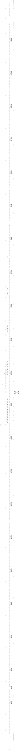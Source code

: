 digraph my_graph {
    rankdir=LR;
    size="8,5"
    node [shape = circle];
    1 -> 0 [label="1"];
    1 -> 6 [label="1"];
    1 -> 8 [label="1"];
    1 -> 10 [label="1"];
    1 -> 12 [label="1"];
    1 -> 14 [label="1"];
    1 -> 16 [label="1"];
    1 -> 18 [label="1"];
    1 -> 20 [label="1"];
    1 -> 22 [label="1"];
    1 -> 24 [label="1"];
    1 -> 26 [label="1"];
    1 -> 28 [label="1"];
    1 -> 30 [label="1"];
    1 -> 32 [label="1"];
    1 -> 34 [label="1"];
    1 -> 36 [label="1"];
    1 -> 38 [label="1"];
    1 -> 40 [label="1"];
    1 -> 42 [label="1"];
    1 -> 44 [label="1"];
    1 -> 46 [label="1"];
    0 -> 3 [label="1"];
    0 -> 5 [label="1"];
    0 -> 7 [label="1"];
    0 -> 9 [label="1"];
    0 -> 11 [label="1"];
    0 -> 13 [label="1"];
    0 -> 15 [label="1"];
    0 -> 17 [label="1"];
    0 -> 19 [label="1"];
    0 -> 21 [label="1"];
    0 -> 23 [label="1"];
    0 -> 25 [label="1"];
    0 -> 27 [label="1"];
    0 -> 29 [label="1"];
    0 -> 31 [label="1"];
    0 -> 33 [label="1"];
    0 -> 35 [label="1"];
    0 -> 37 [label="1"];
    0 -> 39 [label="1"];
    0 -> 41 [label="1"];
    0 -> 43 [label="1"];
    0 -> 45 [label="1"];
    4 -> 1 [label="1"];
    47 -> 4 [label="1"];
    2 -> 47 [label="1"];
    6 -> 47 [label="1"];
    8 -> 47 [label="1"];
    10 -> 47 [label="1"];
    12 -> 47 [label="1"];
    14 -> 47 [label="1"];
    16 -> 47 [label="1"];
    18 -> 47 [label="1"];
    20 -> 47 [label="1"];
    22 -> 47 [label="1"];
    24 -> 47 [label="1"];
    26 -> 47 [label="1"];
    28 -> 47 [label="1"];
    30 -> 47 [label="1"];
    32 -> 47 [label="1"];
    34 -> 47 [label="1"];
    36 -> 47 [label="1"];
    38 -> 47 [label="1"];
    40 -> 47 [label="1"];
    42 -> 47 [label="1"];
    44 -> 47 [label="1"];
    46 -> 47 [label="1"];
    3 -> 2 [label="1"];
    3 -> 6 [label="1"];
    3 -> 8 [label="1"];
    3 -> 10 [label="1"];
    3 -> 12 [label="1"];
    3 -> 14 [label="1"];
    3 -> 16 [label="1"];
    3 -> 18 [label="1"];
    3 -> 20 [label="1"];
    3 -> 22 [label="1"];
    3 -> 24 [label="1"];
    3 -> 26 [label="1"];
    3 -> 28 [label="1"];
    3 -> 30 [label="1"];
    3 -> 32 [label="1"];
    3 -> 34 [label="1"];
    3 -> 36 [label="1"];
    3 -> 38 [label="1"];
    3 -> 40 [label="1"];
    3 -> 42 [label="1"];
    3 -> 44 [label="1"];
    3 -> 46 [label="1"];
    5 -> 2 [label="1"];
    5 -> 4 [label="1"];
    5 -> 8 [label="1"];
    5 -> 10 [label="1"];
    5 -> 12 [label="1"];
    5 -> 14 [label="1"];
    5 -> 16 [label="1"];
    5 -> 18 [label="1"];
    5 -> 20 [label="1"];
    5 -> 22 [label="1"];
    5 -> 24 [label="1"];
    5 -> 26 [label="1"];
    5 -> 28 [label="1"];
    5 -> 30 [label="1"];
    5 -> 32 [label="1"];
    5 -> 34 [label="1"];
    5 -> 36 [label="1"];
    5 -> 38 [label="1"];
    5 -> 40 [label="1"];
    5 -> 42 [label="1"];
    5 -> 44 [label="1"];
    5 -> 46 [label="1"];
    7 -> 2 [label="1"];
    7 -> 4 [label="1"];
    7 -> 6 [label="1"];
    7 -> 10 [label="1"];
    7 -> 12 [label="1"];
    7 -> 14 [label="1"];
    7 -> 16 [label="1"];
    7 -> 18 [label="1"];
    7 -> 20 [label="1"];
    7 -> 22 [label="1"];
    7 -> 24 [label="1"];
    7 -> 26 [label="1"];
    7 -> 28 [label="1"];
    7 -> 30 [label="1"];
    7 -> 32 [label="1"];
    7 -> 34 [label="1"];
    7 -> 36 [label="1"];
    7 -> 38 [label="1"];
    7 -> 40 [label="1"];
    7 -> 42 [label="1"];
    7 -> 44 [label="1"];
    7 -> 46 [label="1"];
    9 -> 2 [label="1"];
    9 -> 4 [label="1"];
    9 -> 6 [label="1"];
    9 -> 8 [label="1"];
    9 -> 12 [label="1"];
    9 -> 14 [label="1"];
    9 -> 16 [label="1"];
    9 -> 18 [label="1"];
    9 -> 20 [label="1"];
    9 -> 22 [label="1"];
    9 -> 24 [label="1"];
    9 -> 26 [label="1"];
    9 -> 28 [label="1"];
    9 -> 30 [label="1"];
    9 -> 32 [label="1"];
    9 -> 34 [label="1"];
    9 -> 36 [label="1"];
    9 -> 38 [label="1"];
    9 -> 40 [label="1"];
    9 -> 42 [label="1"];
    9 -> 44 [label="1"];
    9 -> 46 [label="1"];
    11 -> 2 [label="1"];
    11 -> 4 [label="1"];
    11 -> 6 [label="1"];
    11 -> 8 [label="1"];
    11 -> 10 [label="1"];
    11 -> 14 [label="1"];
    11 -> 16 [label="1"];
    11 -> 18 [label="1"];
    11 -> 20 [label="1"];
    11 -> 22 [label="1"];
    11 -> 24 [label="1"];
    11 -> 26 [label="1"];
    11 -> 28 [label="1"];
    11 -> 30 [label="1"];
    11 -> 32 [label="1"];
    11 -> 34 [label="1"];
    11 -> 36 [label="1"];
    11 -> 38 [label="1"];
    11 -> 40 [label="1"];
    11 -> 42 [label="1"];
    11 -> 44 [label="1"];
    11 -> 46 [label="1"];
    13 -> 2 [label="1"];
    13 -> 4 [label="1"];
    13 -> 6 [label="1"];
    13 -> 8 [label="1"];
    13 -> 10 [label="1"];
    13 -> 12 [label="1"];
    13 -> 16 [label="1"];
    13 -> 18 [label="1"];
    13 -> 20 [label="1"];
    13 -> 22 [label="1"];
    13 -> 24 [label="1"];
    13 -> 26 [label="1"];
    13 -> 28 [label="1"];
    13 -> 30 [label="1"];
    13 -> 32 [label="1"];
    13 -> 34 [label="1"];
    13 -> 36 [label="1"];
    13 -> 38 [label="1"];
    13 -> 40 [label="1"];
    13 -> 42 [label="1"];
    13 -> 44 [label="1"];
    13 -> 46 [label="1"];
    15 -> 2 [label="1"];
    15 -> 4 [label="1"];
    15 -> 6 [label="1"];
    15 -> 8 [label="1"];
    15 -> 10 [label="1"];
    15 -> 12 [label="1"];
    15 -> 14 [label="1"];
    15 -> 18 [label="1"];
    15 -> 20 [label="1"];
    15 -> 22 [label="1"];
    15 -> 24 [label="1"];
    15 -> 26 [label="1"];
    15 -> 28 [label="1"];
    15 -> 30 [label="1"];
    15 -> 32 [label="1"];
    15 -> 34 [label="1"];
    15 -> 36 [label="1"];
    15 -> 38 [label="1"];
    15 -> 40 [label="1"];
    15 -> 42 [label="1"];
    15 -> 44 [label="1"];
    15 -> 46 [label="1"];
    17 -> 2 [label="1"];
    17 -> 4 [label="1"];
    17 -> 6 [label="1"];
    17 -> 8 [label="1"];
    17 -> 10 [label="1"];
    17 -> 12 [label="1"];
    17 -> 14 [label="1"];
    17 -> 16 [label="1"];
    17 -> 20 [label="1"];
    17 -> 22 [label="1"];
    17 -> 24 [label="1"];
    17 -> 26 [label="1"];
    17 -> 28 [label="1"];
    17 -> 30 [label="1"];
    17 -> 32 [label="1"];
    17 -> 34 [label="1"];
    17 -> 36 [label="1"];
    17 -> 38 [label="1"];
    17 -> 40 [label="1"];
    17 -> 42 [label="1"];
    17 -> 44 [label="1"];
    17 -> 46 [label="1"];
    19 -> 2 [label="1"];
    19 -> 4 [label="1"];
    19 -> 6 [label="1"];
    19 -> 8 [label="1"];
    19 -> 10 [label="1"];
    19 -> 12 [label="1"];
    19 -> 14 [label="1"];
    19 -> 16 [label="1"];
    19 -> 18 [label="1"];
    19 -> 22 [label="1"];
    19 -> 24 [label="1"];
    19 -> 26 [label="1"];
    19 -> 28 [label="1"];
    19 -> 30 [label="1"];
    19 -> 32 [label="1"];
    19 -> 34 [label="1"];
    19 -> 36 [label="1"];
    19 -> 38 [label="1"];
    19 -> 40 [label="1"];
    19 -> 42 [label="1"];
    19 -> 44 [label="1"];
    19 -> 46 [label="1"];
    21 -> 2 [label="1"];
    21 -> 4 [label="1"];
    21 -> 6 [label="1"];
    21 -> 8 [label="1"];
    21 -> 10 [label="1"];
    21 -> 12 [label="1"];
    21 -> 14 [label="1"];
    21 -> 16 [label="1"];
    21 -> 18 [label="1"];
    21 -> 20 [label="1"];
    21 -> 24 [label="1"];
    21 -> 26 [label="1"];
    21 -> 28 [label="1"];
    21 -> 30 [label="1"];
    21 -> 32 [label="1"];
    21 -> 34 [label="1"];
    21 -> 36 [label="1"];
    21 -> 38 [label="1"];
    21 -> 40 [label="1"];
    21 -> 42 [label="1"];
    21 -> 44 [label="1"];
    21 -> 46 [label="1"];
    23 -> 2 [label="1"];
    23 -> 4 [label="1"];
    23 -> 6 [label="1"];
    23 -> 8 [label="1"];
    23 -> 10 [label="1"];
    23 -> 12 [label="1"];
    23 -> 14 [label="1"];
    23 -> 16 [label="1"];
    23 -> 18 [label="1"];
    23 -> 20 [label="1"];
    23 -> 22 [label="1"];
    23 -> 26 [label="1"];
    23 -> 28 [label="1"];
    23 -> 30 [label="1"];
    23 -> 32 [label="1"];
    23 -> 34 [label="1"];
    23 -> 36 [label="1"];
    23 -> 38 [label="1"];
    23 -> 40 [label="1"];
    23 -> 42 [label="1"];
    23 -> 44 [label="1"];
    23 -> 46 [label="1"];
    25 -> 2 [label="1"];
    25 -> 4 [label="1"];
    25 -> 6 [label="1"];
    25 -> 8 [label="1"];
    25 -> 10 [label="1"];
    25 -> 12 [label="1"];
    25 -> 14 [label="1"];
    25 -> 16 [label="1"];
    25 -> 18 [label="1"];
    25 -> 20 [label="1"];
    25 -> 22 [label="1"];
    25 -> 24 [label="1"];
    25 -> 28 [label="1"];
    25 -> 30 [label="1"];
    25 -> 32 [label="1"];
    25 -> 34 [label="1"];
    25 -> 36 [label="1"];
    25 -> 38 [label="1"];
    25 -> 40 [label="1"];
    25 -> 42 [label="1"];
    25 -> 44 [label="1"];
    25 -> 46 [label="1"];
    27 -> 2 [label="1"];
    27 -> 4 [label="1"];
    27 -> 6 [label="1"];
    27 -> 8 [label="1"];
    27 -> 10 [label="1"];
    27 -> 12 [label="1"];
    27 -> 14 [label="1"];
    27 -> 16 [label="1"];
    27 -> 18 [label="1"];
    27 -> 20 [label="1"];
    27 -> 22 [label="1"];
    27 -> 24 [label="1"];
    27 -> 26 [label="1"];
    27 -> 30 [label="1"];
    27 -> 32 [label="1"];
    27 -> 34 [label="1"];
    27 -> 36 [label="1"];
    27 -> 38 [label="1"];
    27 -> 40 [label="1"];
    27 -> 42 [label="1"];
    27 -> 44 [label="1"];
    27 -> 46 [label="1"];
    29 -> 2 [label="1"];
    29 -> 4 [label="1"];
    29 -> 6 [label="1"];
    29 -> 8 [label="1"];
    29 -> 10 [label="1"];
    29 -> 12 [label="1"];
    29 -> 14 [label="1"];
    29 -> 16 [label="1"];
    29 -> 18 [label="1"];
    29 -> 20 [label="1"];
    29 -> 22 [label="1"];
    29 -> 24 [label="1"];
    29 -> 26 [label="1"];
    29 -> 28 [label="1"];
    29 -> 32 [label="1"];
    29 -> 34 [label="1"];
    29 -> 36 [label="1"];
    29 -> 38 [label="1"];
    29 -> 40 [label="1"];
    29 -> 42 [label="1"];
    29 -> 44 [label="1"];
    29 -> 46 [label="1"];
    31 -> 2 [label="1"];
    31 -> 4 [label="1"];
    31 -> 6 [label="1"];
    31 -> 8 [label="1"];
    31 -> 10 [label="1"];
    31 -> 12 [label="1"];
    31 -> 14 [label="1"];
    31 -> 16 [label="1"];
    31 -> 18 [label="1"];
    31 -> 20 [label="1"];
    31 -> 22 [label="1"];
    31 -> 24 [label="1"];
    31 -> 26 [label="1"];
    31 -> 28 [label="1"];
    31 -> 30 [label="1"];
    31 -> 34 [label="1"];
    31 -> 36 [label="1"];
    31 -> 38 [label="1"];
    31 -> 40 [label="1"];
    31 -> 42 [label="1"];
    31 -> 44 [label="1"];
    31 -> 46 [label="1"];
    33 -> 2 [label="1"];
    33 -> 4 [label="1"];
    33 -> 6 [label="1"];
    33 -> 8 [label="1"];
    33 -> 10 [label="1"];
    33 -> 12 [label="1"];
    33 -> 14 [label="1"];
    33 -> 16 [label="1"];
    33 -> 18 [label="1"];
    33 -> 20 [label="1"];
    33 -> 22 [label="1"];
    33 -> 24 [label="1"];
    33 -> 26 [label="1"];
    33 -> 28 [label="1"];
    33 -> 30 [label="1"];
    33 -> 32 [label="1"];
    33 -> 36 [label="1"];
    33 -> 38 [label="1"];
    33 -> 40 [label="1"];
    33 -> 42 [label="1"];
    33 -> 44 [label="1"];
    33 -> 46 [label="1"];
    35 -> 2 [label="1"];
    35 -> 4 [label="1"];
    35 -> 6 [label="1"];
    35 -> 8 [label="1"];
    35 -> 10 [label="1"];
    35 -> 12 [label="1"];
    35 -> 14 [label="1"];
    35 -> 16 [label="1"];
    35 -> 18 [label="1"];
    35 -> 20 [label="1"];
    35 -> 22 [label="1"];
    35 -> 24 [label="1"];
    35 -> 26 [label="1"];
    35 -> 28 [label="1"];
    35 -> 30 [label="1"];
    35 -> 32 [label="1"];
    35 -> 34 [label="1"];
    35 -> 38 [label="1"];
    35 -> 40 [label="1"];
    35 -> 42 [label="1"];
    35 -> 44 [label="1"];
    35 -> 46 [label="1"];
    37 -> 2 [label="1"];
    37 -> 4 [label="1"];
    37 -> 6 [label="1"];
    37 -> 8 [label="1"];
    37 -> 10 [label="1"];
    37 -> 12 [label="1"];
    37 -> 14 [label="1"];
    37 -> 16 [label="1"];
    37 -> 18 [label="1"];
    37 -> 20 [label="1"];
    37 -> 22 [label="1"];
    37 -> 24 [label="1"];
    37 -> 26 [label="1"];
    37 -> 28 [label="1"];
    37 -> 30 [label="1"];
    37 -> 32 [label="1"];
    37 -> 34 [label="1"];
    37 -> 36 [label="1"];
    37 -> 40 [label="1"];
    37 -> 42 [label="1"];
    37 -> 44 [label="1"];
    37 -> 46 [label="1"];
    39 -> 2 [label="1"];
    39 -> 4 [label="1"];
    39 -> 6 [label="1"];
    39 -> 8 [label="1"];
    39 -> 10 [label="1"];
    39 -> 12 [label="1"];
    39 -> 14 [label="1"];
    39 -> 16 [label="1"];
    39 -> 18 [label="1"];
    39 -> 20 [label="1"];
    39 -> 22 [label="1"];
    39 -> 24 [label="1"];
    39 -> 26 [label="1"];
    39 -> 28 [label="1"];
    39 -> 30 [label="1"];
    39 -> 32 [label="1"];
    39 -> 34 [label="1"];
    39 -> 36 [label="1"];
    39 -> 38 [label="1"];
    39 -> 42 [label="1"];
    39 -> 44 [label="1"];
    39 -> 46 [label="1"];
    41 -> 2 [label="1"];
    41 -> 4 [label="1"];
    41 -> 6 [label="1"];
    41 -> 8 [label="1"];
    41 -> 10 [label="1"];
    41 -> 12 [label="1"];
    41 -> 14 [label="1"];
    41 -> 16 [label="1"];
    41 -> 18 [label="1"];
    41 -> 20 [label="1"];
    41 -> 22 [label="1"];
    41 -> 24 [label="1"];
    41 -> 26 [label="1"];
    41 -> 28 [label="1"];
    41 -> 30 [label="1"];
    41 -> 32 [label="1"];
    41 -> 34 [label="1"];
    41 -> 36 [label="1"];
    41 -> 38 [label="1"];
    41 -> 40 [label="1"];
    41 -> 44 [label="1"];
    41 -> 46 [label="1"];
    43 -> 2 [label="1"];
    43 -> 4 [label="1"];
    43 -> 6 [label="1"];
    43 -> 8 [label="1"];
    43 -> 10 [label="1"];
    43 -> 12 [label="1"];
    43 -> 14 [label="1"];
    43 -> 16 [label="1"];
    43 -> 18 [label="1"];
    43 -> 20 [label="1"];
    43 -> 22 [label="1"];
    43 -> 24 [label="1"];
    43 -> 26 [label="1"];
    43 -> 28 [label="1"];
    43 -> 30 [label="1"];
    43 -> 32 [label="1"];
    43 -> 34 [label="1"];
    43 -> 36 [label="1"];
    43 -> 38 [label="1"];
    43 -> 40 [label="1"];
    43 -> 42 [label="1"];
    43 -> 46 [label="1"];
    45 -> 2 [label="1"];
    45 -> 4 [label="1"];
    45 -> 6 [label="1"];
    45 -> 8 [label="1"];
    45 -> 10 [label="1"];
    45 -> 12 [label="1"];
    45 -> 14 [label="1"];
    45 -> 16 [label="1"];
    45 -> 18 [label="1"];
    45 -> 20 [label="1"];
    45 -> 22 [label="1"];
    45 -> 24 [label="1"];
    45 -> 26 [label="1"];
    45 -> 28 [label="1"];
    45 -> 30 [label="1"];
    45 -> 32 [label="1"];
    45 -> 34 [label="1"];
    45 -> 36 [label="1"];
    45 -> 38 [label="1"];
    45 -> 40 [label="1"];
    45 -> 42 [label="1"];
    45 -> 44 [label="1"];
}
